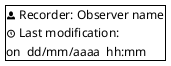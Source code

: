 @startsalt
{+
<&person> Recorder: Observer name
<&clock> Last modification:
on  dd/mm/aaaa  hh:mm
}
@endsalt
